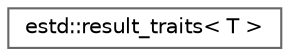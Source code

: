 digraph "Graphical Class Hierarchy"
{
 // LATEX_PDF_SIZE
  bgcolor="transparent";
  edge [fontname=Helvetica,fontsize=10,labelfontname=Helvetica,labelfontsize=10];
  node [fontname=Helvetica,fontsize=10,shape=box,height=0.2,width=0.4];
  rankdir="LR";
  Node0 [id="Node000000",label="estd::result_traits\< T \>",height=0.2,width=0.4,color="grey40", fillcolor="white", style="filled",URL="$dd/de5/structestd_1_1result__traits.html",tooltip=" "];
}
